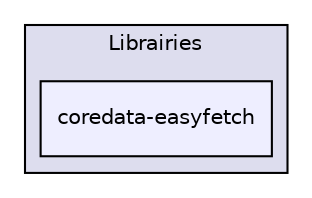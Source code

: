 digraph "/Volumes/UserData/Dev/woda-iphone/Sources/Librairies/coredata-easyfetch" {
  compound=true
  node [ fontsize="10", fontname="Helvetica"];
  edge [ labelfontsize="10", labelfontname="Helvetica"];
  subgraph clusterdir_033e8ea12b7e481dd4143fe4abc46420 {
    graph [ bgcolor="#ddddee", pencolor="black", label="Librairies" fontname="Helvetica", fontsize="10", URL="dir_033e8ea12b7e481dd4143fe4abc46420.html"]
  dir_7e5ae108ec8b3ffbdaeffec6a59889fb [shape=box, label="coredata-easyfetch", style="filled", fillcolor="#eeeeff", pencolor="black", URL="dir_7e5ae108ec8b3ffbdaeffec6a59889fb.html"];
  }
}
